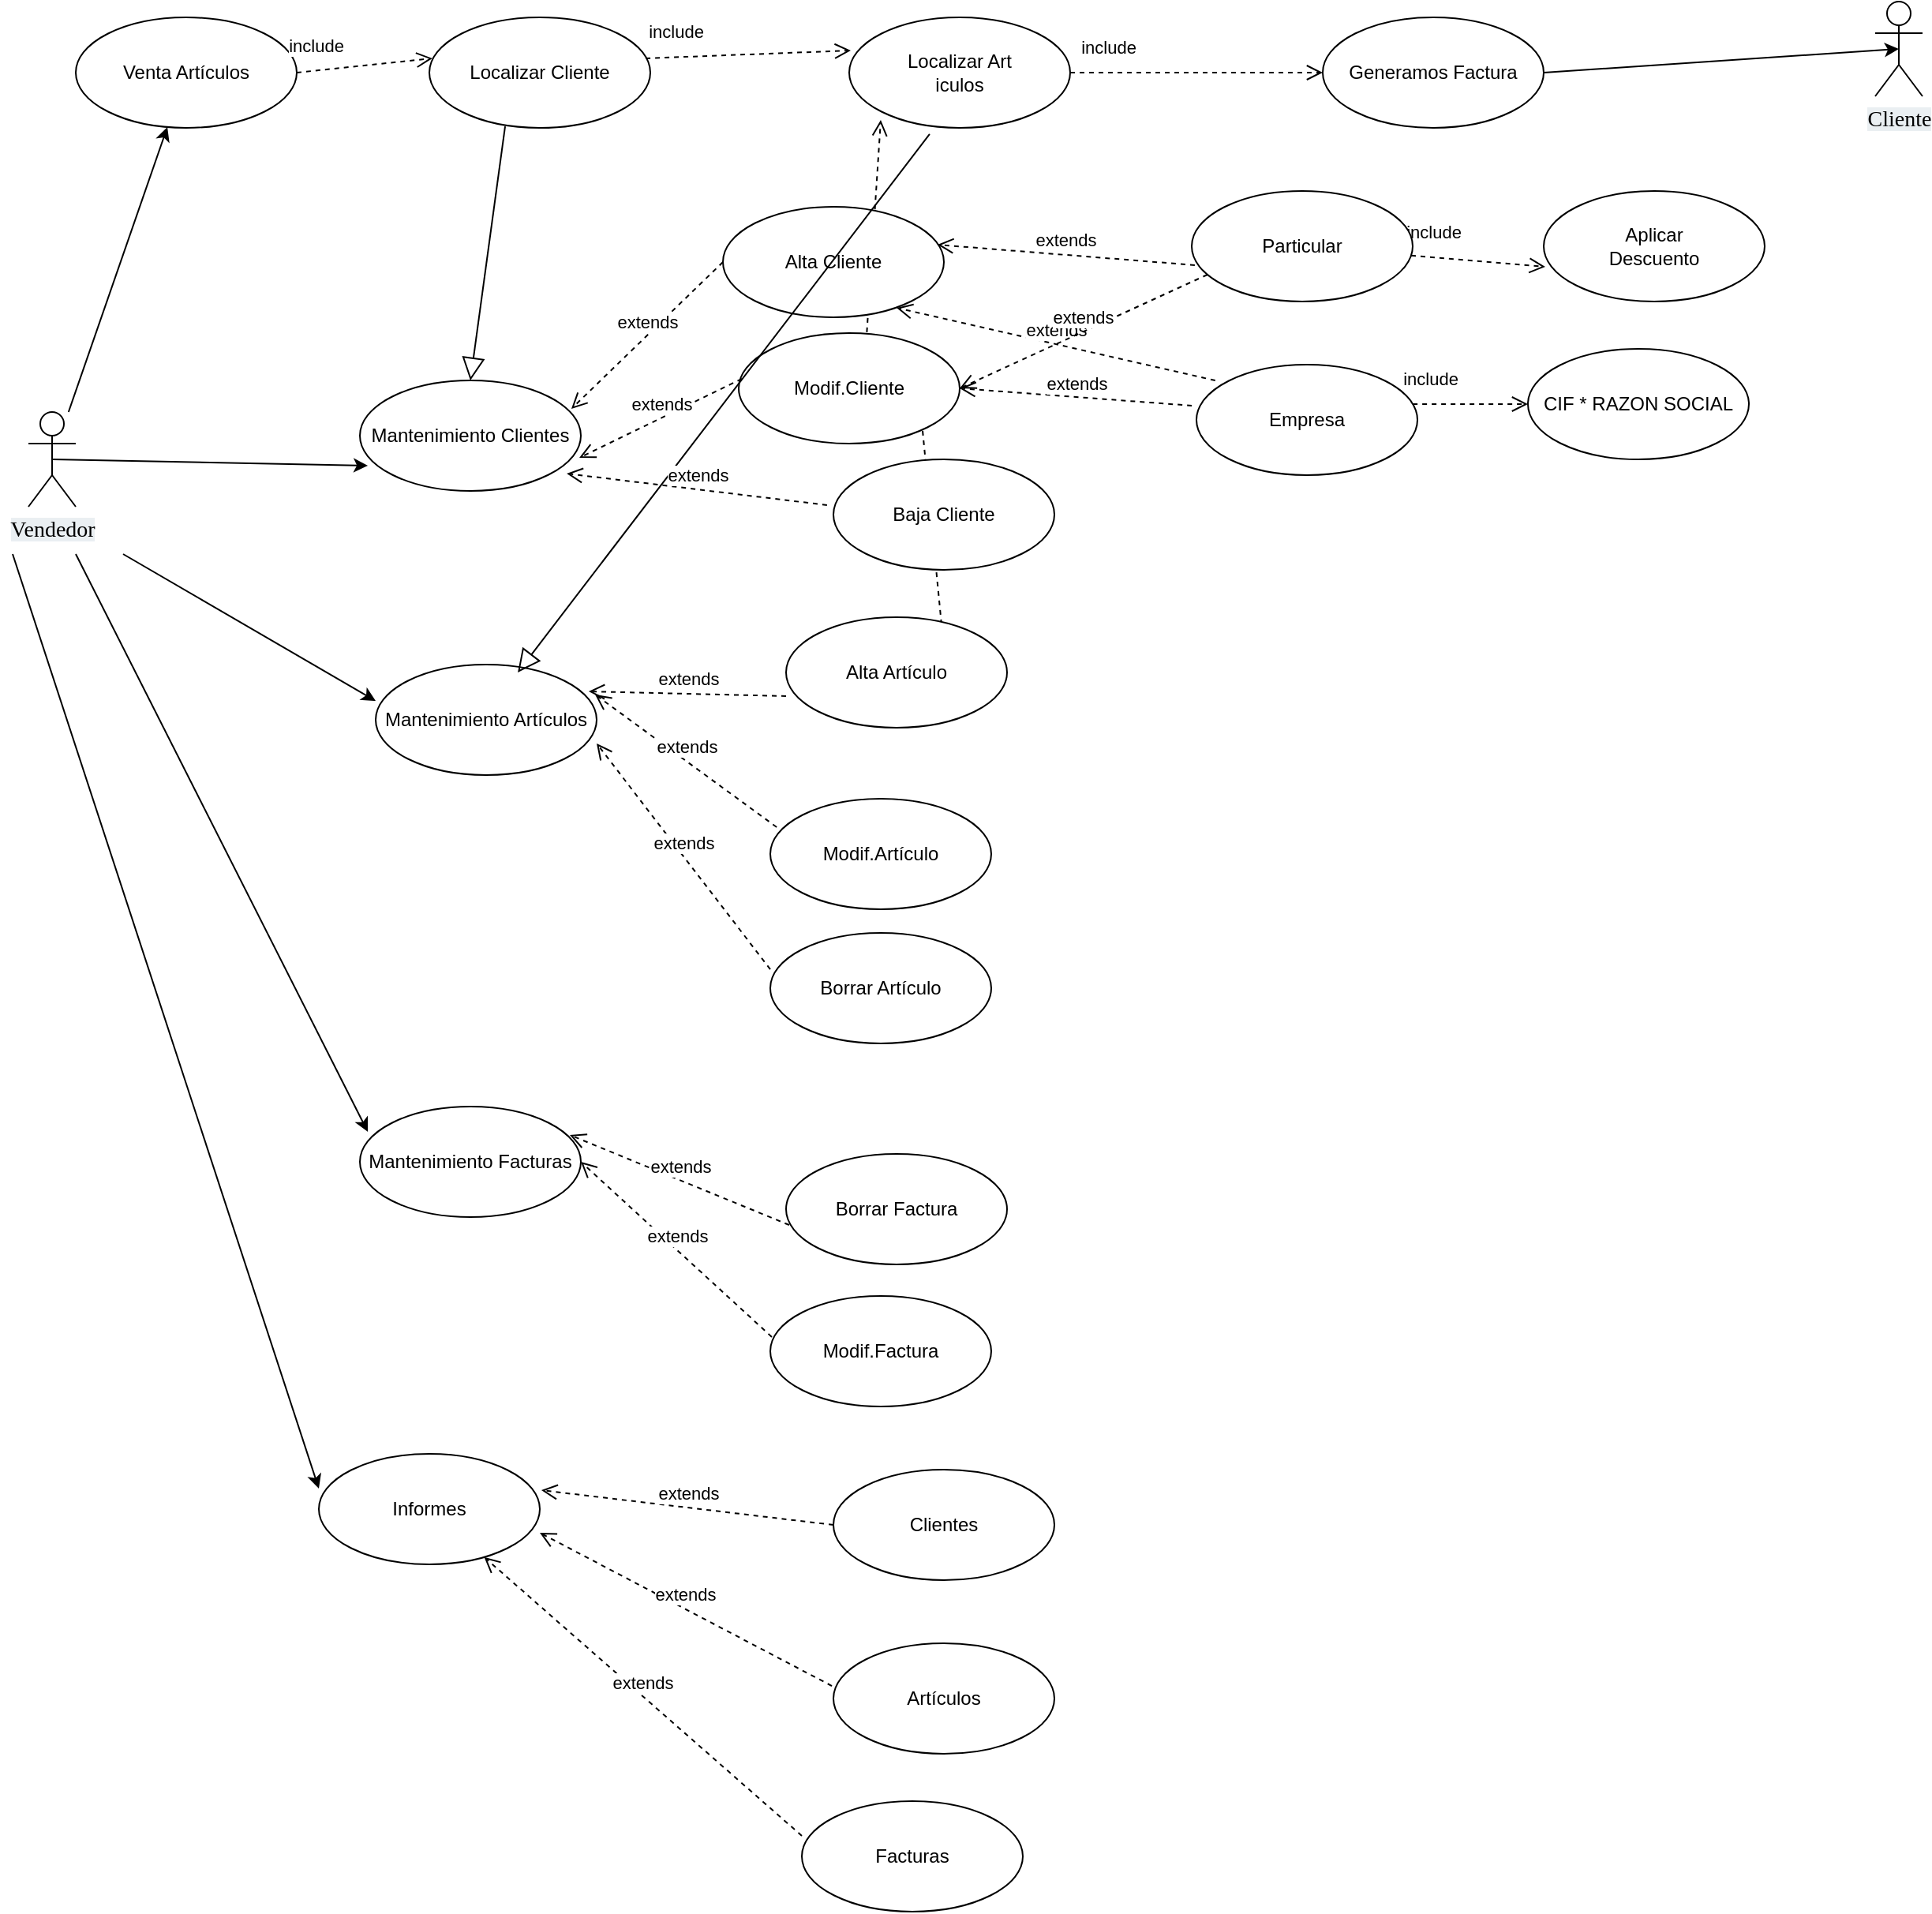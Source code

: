 <mxfile version="14.4.3" type="device"><diagram id="ZPVOSpTCIPJVAWPdaO1e" name="Página-1"><mxGraphModel dx="1422" dy="822" grid="1" gridSize="10" guides="1" tooltips="1" connect="1" arrows="1" fold="1" page="1" pageScale="1" pageWidth="827" pageHeight="1169" math="0" shadow="0"><root><mxCell id="0"/><mxCell id="1" parent="0"/><mxCell id="2S_3ICc89uG6gn-X8eGP-1" value="&lt;span style=&quot;font-family: &amp;#34;source&amp;#34; ; font-size: 14px ; text-align: justify ; background-color: rgb(234 , 239 , 242)&quot;&gt;Vendedor&lt;/span&gt;" style="shape=umlActor;verticalLabelPosition=bottom;verticalAlign=top;html=1;outlineConnect=0;" parent="1" vertex="1"><mxGeometry x="90" y="270" width="30" height="60" as="geometry"/></mxCell><mxCell id="2S_3ICc89uG6gn-X8eGP-2" value="Venta Artículos" style="ellipse;whiteSpace=wrap;html=1;" parent="1" vertex="1"><mxGeometry x="120" y="20" width="140" height="70" as="geometry"/></mxCell><mxCell id="2S_3ICc89uG6gn-X8eGP-4" value="Generamos Factura" style="ellipse;whiteSpace=wrap;html=1;" parent="1" vertex="1"><mxGeometry x="910" y="20" width="140" height="70" as="geometry"/></mxCell><mxCell id="2S_3ICc89uG6gn-X8eGP-10" value="" style="endArrow=classic;html=1;" parent="1" source="2S_3ICc89uG6gn-X8eGP-1" target="2S_3ICc89uG6gn-X8eGP-2" edge="1"><mxGeometry width="50" height="50" relative="1" as="geometry"><mxPoint x="160" y="290" as="sourcePoint"/><mxPoint x="180" y="260" as="targetPoint"/></mxGeometry></mxCell><mxCell id="2S_3ICc89uG6gn-X8eGP-17" value="extends" style="html=1;verticalAlign=bottom;endArrow=open;dashed=1;endSize=8;exitX=0;exitY=0.5;exitDx=0;exitDy=0;entryX=1;entryY=0.5;entryDx=0;entryDy=0;" parent="1" edge="1"><mxGeometry relative="1" as="geometry"><mxPoint x="620" y="237.38" as="sourcePoint"/><mxPoint x="630" y="85" as="targetPoint"/><Array as="points"/></mxGeometry></mxCell><mxCell id="2S_3ICc89uG6gn-X8eGP-18" value="include" style="html=1;verticalAlign=bottom;endArrow=open;dashed=1;endSize=8;exitX=0.971;exitY=0.657;exitDx=0;exitDy=0;entryX=0;entryY=0.5;entryDx=0;entryDy=0;exitPerimeter=0;" parent="1" edge="1"><mxGeometry x="-0.244" y="-3" relative="1" as="geometry"><mxPoint x="655.94" y="275.99" as="sourcePoint"/><mxPoint x="670.5" y="425.25" as="targetPoint"/><Array as="points"/><mxPoint as="offset"/></mxGeometry></mxCell><mxCell id="2S_3ICc89uG6gn-X8eGP-21" value="Mantenimiento Clientes" style="ellipse;whiteSpace=wrap;html=1;" parent="1" vertex="1"><mxGeometry x="300" y="250" width="140" height="70" as="geometry"/></mxCell><mxCell id="2S_3ICc89uG6gn-X8eGP-22" value="Mantenimiento Artículos" style="ellipse;whiteSpace=wrap;html=1;" parent="1" vertex="1"><mxGeometry x="310" y="430" width="140" height="70" as="geometry"/></mxCell><mxCell id="2S_3ICc89uG6gn-X8eGP-23" value="Mantenimiento Facturas" style="ellipse;whiteSpace=wrap;html=1;" parent="1" vertex="1"><mxGeometry x="300" y="710" width="140" height="70" as="geometry"/></mxCell><mxCell id="2S_3ICc89uG6gn-X8eGP-24" value="" style="endArrow=classic;html=1;entryX=0.036;entryY=0.771;entryDx=0;entryDy=0;entryPerimeter=0;exitX=0.5;exitY=0.5;exitDx=0;exitDy=0;exitPerimeter=0;" parent="1" source="2S_3ICc89uG6gn-X8eGP-1" target="2S_3ICc89uG6gn-X8eGP-21" edge="1"><mxGeometry width="50" height="50" relative="1" as="geometry"><mxPoint x="160" y="300" as="sourcePoint"/><mxPoint x="343.483" y="245.651" as="targetPoint"/></mxGeometry></mxCell><mxCell id="2S_3ICc89uG6gn-X8eGP-25" value="" style="endArrow=classic;html=1;entryX=0;entryY=0.329;entryDx=0;entryDy=0;entryPerimeter=0;" parent="1" target="2S_3ICc89uG6gn-X8eGP-22" edge="1"><mxGeometry width="50" height="50" relative="1" as="geometry"><mxPoint x="150" y="360" as="sourcePoint"/><mxPoint x="353.483" y="255.651" as="targetPoint"/></mxGeometry></mxCell><mxCell id="2S_3ICc89uG6gn-X8eGP-26" value="" style="endArrow=classic;html=1;entryX=0.036;entryY=0.229;entryDx=0;entryDy=0;entryPerimeter=0;" parent="1" target="2S_3ICc89uG6gn-X8eGP-23" edge="1"><mxGeometry width="50" height="50" relative="1" as="geometry"><mxPoint x="120" y="360" as="sourcePoint"/><mxPoint x="363.483" y="265.651" as="targetPoint"/></mxGeometry></mxCell><mxCell id="2S_3ICc89uG6gn-X8eGP-27" value="Alta Cliente" style="ellipse;whiteSpace=wrap;html=1;" parent="1" vertex="1"><mxGeometry x="530" y="140" width="140" height="70" as="geometry"/></mxCell><mxCell id="2S_3ICc89uG6gn-X8eGP-28" value="Baja Cliente" style="ellipse;whiteSpace=wrap;html=1;" parent="1" vertex="1"><mxGeometry x="600" y="300" width="140" height="70" as="geometry"/></mxCell><mxCell id="2S_3ICc89uG6gn-X8eGP-29" value="Modif.Cliente" style="ellipse;whiteSpace=wrap;html=1;" parent="1" vertex="1"><mxGeometry x="540" y="220" width="140" height="70" as="geometry"/></mxCell><mxCell id="2S_3ICc89uG6gn-X8eGP-31" value="Informes" style="ellipse;whiteSpace=wrap;html=1;" parent="1" vertex="1"><mxGeometry x="274" y="930" width="140" height="70" as="geometry"/></mxCell><mxCell id="2S_3ICc89uG6gn-X8eGP-32" value="Clientes" style="ellipse;whiteSpace=wrap;html=1;" parent="1" vertex="1"><mxGeometry x="600" y="940" width="140" height="70" as="geometry"/></mxCell><mxCell id="2S_3ICc89uG6gn-X8eGP-33" value="Artículos" style="ellipse;whiteSpace=wrap;html=1;" parent="1" vertex="1"><mxGeometry x="600" y="1050" width="140" height="70" as="geometry"/></mxCell><mxCell id="2S_3ICc89uG6gn-X8eGP-34" value="Facturas" style="ellipse;whiteSpace=wrap;html=1;" parent="1" vertex="1"><mxGeometry x="580" y="1150" width="140" height="70" as="geometry"/></mxCell><mxCell id="2S_3ICc89uG6gn-X8eGP-35" value="extends" style="html=1;verticalAlign=bottom;endArrow=open;dashed=1;endSize=8;exitX=0;exitY=0.5;exitDx=0;exitDy=0;entryX=1.007;entryY=0.329;entryDx=0;entryDy=0;entryPerimeter=0;" parent="1" source="2S_3ICc89uG6gn-X8eGP-32" target="2S_3ICc89uG6gn-X8eGP-31" edge="1"><mxGeometry relative="1" as="geometry"><mxPoint x="590" y="810" as="sourcePoint"/><mxPoint x="500" y="810" as="targetPoint"/><Array as="points"/></mxGeometry></mxCell><mxCell id="2S_3ICc89uG6gn-X8eGP-36" value="extends" style="html=1;verticalAlign=bottom;endArrow=open;dashed=1;endSize=8;entryX=1;entryY=0.714;entryDx=0;entryDy=0;entryPerimeter=0;exitX=-0.007;exitY=0.386;exitDx=0;exitDy=0;exitPerimeter=0;" parent="1" source="2S_3ICc89uG6gn-X8eGP-33" target="2S_3ICc89uG6gn-X8eGP-31" edge="1"><mxGeometry relative="1" as="geometry"><mxPoint x="590" y="930" as="sourcePoint"/><mxPoint x="470.98" y="853.03" as="targetPoint"/><Array as="points"/></mxGeometry></mxCell><mxCell id="2S_3ICc89uG6gn-X8eGP-38" value="extends" style="html=1;verticalAlign=bottom;endArrow=open;dashed=1;endSize=8;exitX=0;exitY=0.314;exitDx=0;exitDy=0;exitPerimeter=0;" parent="1" source="2S_3ICc89uG6gn-X8eGP-34" target="2S_3ICc89uG6gn-X8eGP-31" edge="1"><mxGeometry relative="1" as="geometry"><mxPoint x="620" y="835" as="sourcePoint"/><mxPoint x="480.98" y="863.03" as="targetPoint"/><Array as="points"/></mxGeometry></mxCell><mxCell id="2S_3ICc89uG6gn-X8eGP-39" value="" style="endArrow=classic;html=1;entryX=0;entryY=0.314;entryDx=0;entryDy=0;entryPerimeter=0;" parent="1" target="2S_3ICc89uG6gn-X8eGP-31" edge="1"><mxGeometry width="50" height="50" relative="1" as="geometry"><mxPoint x="80" y="360" as="sourcePoint"/><mxPoint x="275.04" y="706.03" as="targetPoint"/></mxGeometry></mxCell><mxCell id="2S_3ICc89uG6gn-X8eGP-40" value="Alta Artículo" style="ellipse;whiteSpace=wrap;html=1;" parent="1" vertex="1"><mxGeometry x="570" y="400" width="140" height="70" as="geometry"/></mxCell><mxCell id="2S_3ICc89uG6gn-X8eGP-41" value="Borrar Artículo" style="ellipse;whiteSpace=wrap;html=1;" parent="1" vertex="1"><mxGeometry x="560" y="600" width="140" height="70" as="geometry"/></mxCell><mxCell id="2S_3ICc89uG6gn-X8eGP-42" value="Modif.Artículo" style="ellipse;whiteSpace=wrap;html=1;" parent="1" vertex="1"><mxGeometry x="560" y="515" width="140" height="70" as="geometry"/></mxCell><mxCell id="2S_3ICc89uG6gn-X8eGP-44" value="Borrar Factura" style="ellipse;whiteSpace=wrap;html=1;" parent="1" vertex="1"><mxGeometry x="570" y="740" width="140" height="70" as="geometry"/></mxCell><mxCell id="2S_3ICc89uG6gn-X8eGP-45" value="Modif.Factura" style="ellipse;whiteSpace=wrap;html=1;" parent="1" vertex="1"><mxGeometry x="560" y="830" width="140" height="70" as="geometry"/></mxCell><mxCell id="2S_3ICc89uG6gn-X8eGP-47" value="Aplicar &lt;br&gt;Descuento" style="ellipse;whiteSpace=wrap;html=1;" parent="1" vertex="1"><mxGeometry x="1050" y="130" width="140" height="70" as="geometry"/></mxCell><mxCell id="2S_3ICc89uG6gn-X8eGP-48" value="Empresa" style="ellipse;whiteSpace=wrap;html=1;" parent="1" vertex="1"><mxGeometry x="830" y="240" width="140" height="70" as="geometry"/></mxCell><mxCell id="2S_3ICc89uG6gn-X8eGP-49" value="CIF * RAZON SOCIAL" style="ellipse;whiteSpace=wrap;html=1;" parent="1" vertex="1"><mxGeometry x="1040" y="230" width="140" height="70" as="geometry"/></mxCell><mxCell id="2S_3ICc89uG6gn-X8eGP-50" value="Localizar Cliente" style="ellipse;whiteSpace=wrap;html=1;" parent="1" vertex="1"><mxGeometry x="344" y="20" width="140" height="70" as="geometry"/></mxCell><mxCell id="2S_3ICc89uG6gn-X8eGP-51" value="Localizar Art&lt;br&gt;iculos" style="ellipse;whiteSpace=wrap;html=1;" parent="1" vertex="1"><mxGeometry x="610" y="20" width="140" height="70" as="geometry"/></mxCell><mxCell id="2S_3ICc89uG6gn-X8eGP-54" value="" style="endArrow=block;endFill=0;endSize=12;html=1;exitX=0.343;exitY=0.986;exitDx=0;exitDy=0;exitPerimeter=0;entryX=0.5;entryY=0;entryDx=0;entryDy=0;" parent="1" source="2S_3ICc89uG6gn-X8eGP-50" target="2S_3ICc89uG6gn-X8eGP-21" edge="1"><mxGeometry width="160" relative="1" as="geometry"><mxPoint x="440" y="220" as="sourcePoint"/><mxPoint x="600" y="220" as="targetPoint"/></mxGeometry></mxCell><mxCell id="2S_3ICc89uG6gn-X8eGP-55" value="" style="endArrow=block;endFill=0;endSize=12;html=1;exitX=0.364;exitY=1.057;exitDx=0;exitDy=0;exitPerimeter=0;entryX=0.643;entryY=0.071;entryDx=0;entryDy=0;entryPerimeter=0;" parent="1" source="2S_3ICc89uG6gn-X8eGP-51" target="2S_3ICc89uG6gn-X8eGP-22" edge="1"><mxGeometry width="160" relative="1" as="geometry"><mxPoint x="590" y="90.0" as="sourcePoint"/><mxPoint x="501.98" y="300.98" as="targetPoint"/></mxGeometry></mxCell><mxCell id="2S_3ICc89uG6gn-X8eGP-57" value="include" style="html=1;verticalAlign=bottom;endArrow=open;dashed=1;endSize=8;entryX=0.014;entryY=0.371;entryDx=0;entryDy=0;exitX=1;exitY=0.5;exitDx=0;exitDy=0;entryPerimeter=0;" parent="1" source="2S_3ICc89uG6gn-X8eGP-2" target="2S_3ICc89uG6gn-X8eGP-50" edge="1"><mxGeometry x="-0.698" y="7" relative="1" as="geometry"><mxPoint x="340" y="95" as="sourcePoint"/><mxPoint x="540" y="75" as="targetPoint"/><Array as="points"/><mxPoint as="offset"/></mxGeometry></mxCell><mxCell id="2S_3ICc89uG6gn-X8eGP-58" value="include" style="html=1;verticalAlign=bottom;endArrow=open;dashed=1;endSize=8;entryX=0.007;entryY=0.3;entryDx=0;entryDy=0;exitX=0.979;exitY=0.371;exitDx=0;exitDy=0;entryPerimeter=0;exitPerimeter=0;" parent="1" source="2S_3ICc89uG6gn-X8eGP-50" target="2S_3ICc89uG6gn-X8eGP-51" edge="1"><mxGeometry x="-0.698" y="7" relative="1" as="geometry"><mxPoint x="574.02" y="59.03" as="sourcePoint"/><mxPoint x="685.98" y="70.0" as="targetPoint"/><Array as="points"/><mxPoint as="offset"/></mxGeometry></mxCell><mxCell id="2S_3ICc89uG6gn-X8eGP-59" value="include" style="html=1;verticalAlign=bottom;endArrow=open;dashed=1;endSize=8;entryX=0;entryY=0.5;entryDx=0;entryDy=0;exitX=1;exitY=0.5;exitDx=0;exitDy=0;" parent="1" source="2S_3ICc89uG6gn-X8eGP-51" target="2S_3ICc89uG6gn-X8eGP-4" edge="1"><mxGeometry x="-0.698" y="7" relative="1" as="geometry"><mxPoint x="789.999" y="70.994" as="sourcePoint"/><mxPoint x="891.86" y="59.01" as="targetPoint"/><Array as="points"/><mxPoint as="offset"/></mxGeometry></mxCell><mxCell id="2S_3ICc89uG6gn-X8eGP-61" value="include" style="html=1;verticalAlign=bottom;endArrow=open;dashed=1;endSize=8;entryX=0.007;entryY=0.686;entryDx=0;entryDy=0;entryPerimeter=0;" parent="1" source="2S_3ICc89uG6gn-X8eGP-46" target="2S_3ICc89uG6gn-X8eGP-47" edge="1"><mxGeometry x="-0.698" y="7" relative="1" as="geometry"><mxPoint x="879.999" y="181.984" as="sourcePoint"/><mxPoint x="981.86" y="170" as="targetPoint"/><Array as="points"/><mxPoint as="offset"/></mxGeometry></mxCell><mxCell id="2S_3ICc89uG6gn-X8eGP-62" value="include" style="html=1;verticalAlign=bottom;endArrow=open;dashed=1;endSize=8;exitX=0.979;exitY=0.357;exitDx=0;exitDy=0;exitPerimeter=0;" parent="1" source="2S_3ICc89uG6gn-X8eGP-48" target="2S_3ICc89uG6gn-X8eGP-49" edge="1"><mxGeometry x="-0.698" y="7" relative="1" as="geometry"><mxPoint x="869.019" y="263.964" as="sourcePoint"/><mxPoint x="990" y="270" as="targetPoint"/><Array as="points"/><mxPoint as="offset"/></mxGeometry></mxCell><mxCell id="2S_3ICc89uG6gn-X8eGP-64" value="extends" style="html=1;verticalAlign=bottom;endArrow=open;dashed=1;endSize=8;exitX=0;exitY=0.5;exitDx=0;exitDy=0;entryX=0.957;entryY=0.257;entryDx=0;entryDy=0;entryPerimeter=0;" parent="1" source="2S_3ICc89uG6gn-X8eGP-27" target="2S_3ICc89uG6gn-X8eGP-21" edge="1"><mxGeometry relative="1" as="geometry"><mxPoint x="500" y="210" as="sourcePoint"/><mxPoint x="360.98" y="238.03" as="targetPoint"/><Array as="points"/></mxGeometry></mxCell><mxCell id="2S_3ICc89uG6gn-X8eGP-65" value="extends" style="html=1;verticalAlign=bottom;endArrow=open;dashed=1;endSize=8;exitX=0.014;exitY=0.414;exitDx=0;exitDy=0;entryX=0.993;entryY=0.7;entryDx=0;entryDy=0;entryPerimeter=0;exitPerimeter=0;" parent="1" source="2S_3ICc89uG6gn-X8eGP-29" target="2S_3ICc89uG6gn-X8eGP-21" edge="1"><mxGeometry relative="1" as="geometry"><mxPoint x="510" y="220" as="sourcePoint"/><mxPoint x="443.98" y="277.99" as="targetPoint"/><Array as="points"/></mxGeometry></mxCell><mxCell id="2S_3ICc89uG6gn-X8eGP-66" value="extends" style="html=1;verticalAlign=bottom;endArrow=open;dashed=1;endSize=8;exitX=-0.029;exitY=0.414;exitDx=0;exitDy=0;entryX=0.936;entryY=0.843;entryDx=0;entryDy=0;entryPerimeter=0;exitPerimeter=0;" parent="1" source="2S_3ICc89uG6gn-X8eGP-28" target="2S_3ICc89uG6gn-X8eGP-21" edge="1"><mxGeometry relative="1" as="geometry"><mxPoint x="520" y="230" as="sourcePoint"/><mxPoint x="453.98" y="287.99" as="targetPoint"/><Array as="points"/></mxGeometry></mxCell><mxCell id="2S_3ICc89uG6gn-X8eGP-67" value="extends" style="html=1;verticalAlign=bottom;endArrow=open;dashed=1;endSize=8;exitX=0.014;exitY=0.671;exitDx=0;exitDy=0;entryX=0.971;entryY=0.343;entryDx=0;entryDy=0;entryPerimeter=0;exitPerimeter=0;" parent="1" source="2S_3ICc89uG6gn-X8eGP-46" target="2S_3ICc89uG6gn-X8eGP-27" edge="1"><mxGeometry relative="1" as="geometry"><mxPoint x="740" y="190" as="sourcePoint"/><mxPoint x="657.06" y="190.02" as="targetPoint"/><Array as="points"/></mxGeometry></mxCell><mxCell id="2S_3ICc89uG6gn-X8eGP-68" value="extends" style="html=1;verticalAlign=bottom;endArrow=open;dashed=1;endSize=8;exitX=0.085;exitY=0.143;exitDx=0;exitDy=0;exitPerimeter=0;" parent="1" source="2S_3ICc89uG6gn-X8eGP-48" edge="1"><mxGeometry relative="1" as="geometry"><mxPoint x="751.96" y="206.97" as="sourcePoint"/><mxPoint x="640" y="204" as="targetPoint"/><Array as="points"/></mxGeometry></mxCell><mxCell id="2S_3ICc89uG6gn-X8eGP-69" value="extends" style="html=1;verticalAlign=bottom;endArrow=open;dashed=1;endSize=8;exitX=-0.021;exitY=0.371;exitDx=0;exitDy=0;entryX=1;entryY=0.5;entryDx=0;entryDy=0;exitPerimeter=0;" parent="1" source="2S_3ICc89uG6gn-X8eGP-48" target="2S_3ICc89uG6gn-X8eGP-29" edge="1"><mxGeometry relative="1" as="geometry"><mxPoint x="746.02" y="296.48" as="sourcePoint"/><mxPoint x="640" y="293.52" as="targetPoint"/><Array as="points"/></mxGeometry></mxCell><mxCell id="2S_3ICc89uG6gn-X8eGP-70" value="extends" style="html=1;verticalAlign=bottom;endArrow=open;dashed=1;endSize=8;exitX=0.071;exitY=0.757;exitDx=0;exitDy=0;exitPerimeter=0;entryX=1;entryY=0.5;entryDx=0;entryDy=0;" parent="1" source="2S_3ICc89uG6gn-X8eGP-46" target="2S_3ICc89uG6gn-X8eGP-29" edge="1"><mxGeometry relative="1" as="geometry"><mxPoint x="756.02" y="320" as="sourcePoint"/><mxPoint x="660" y="317" as="targetPoint"/><Array as="points"/></mxGeometry></mxCell><mxCell id="2S_3ICc89uG6gn-X8eGP-71" value="extends" style="html=1;verticalAlign=bottom;endArrow=open;dashed=1;endSize=8;exitX=0;exitY=0.714;exitDx=0;exitDy=0;entryX=0.964;entryY=0.243;entryDx=0;entryDy=0;entryPerimeter=0;exitPerimeter=0;" parent="1" source="2S_3ICc89uG6gn-X8eGP-40" target="2S_3ICc89uG6gn-X8eGP-22" edge="1"><mxGeometry relative="1" as="geometry"><mxPoint x="560" y="549.97" as="sourcePoint"/><mxPoint x="475.1" y="460" as="targetPoint"/><Array as="points"/></mxGeometry></mxCell><mxCell id="2S_3ICc89uG6gn-X8eGP-72" value="extends" style="html=1;verticalAlign=bottom;endArrow=open;dashed=1;endSize=8;exitX=0.029;exitY=0.257;exitDx=0;exitDy=0;entryX=0.993;entryY=0.271;entryDx=0;entryDy=0;entryPerimeter=0;exitPerimeter=0;" parent="1" source="2S_3ICc89uG6gn-X8eGP-42" target="2S_3ICc89uG6gn-X8eGP-22" edge="1"><mxGeometry relative="1" as="geometry"><mxPoint x="570" y="589.98" as="sourcePoint"/><mxPoint x="464.96" y="652.01" as="targetPoint"/><Array as="points"/></mxGeometry></mxCell><mxCell id="2S_3ICc89uG6gn-X8eGP-73" value="extends" style="html=1;verticalAlign=bottom;endArrow=open;dashed=1;endSize=8;exitX=0;exitY=0.329;exitDx=0;exitDy=0;entryX=1;entryY=0.714;entryDx=0;entryDy=0;entryPerimeter=0;exitPerimeter=0;" parent="1" source="2S_3ICc89uG6gn-X8eGP-41" target="2S_3ICc89uG6gn-X8eGP-22" edge="1"><mxGeometry relative="1" as="geometry"><mxPoint x="580" y="599.98" as="sourcePoint"/><mxPoint x="474.96" y="662.01" as="targetPoint"/><Array as="points"/></mxGeometry></mxCell><mxCell id="2S_3ICc89uG6gn-X8eGP-74" value="extends" style="html=1;verticalAlign=bottom;endArrow=open;dashed=1;endSize=8;exitX=0.014;exitY=0.643;exitDx=0;exitDy=0;entryX=0.95;entryY=0.257;entryDx=0;entryDy=0;entryPerimeter=0;exitPerimeter=0;" parent="1" source="2S_3ICc89uG6gn-X8eGP-44" target="2S_3ICc89uG6gn-X8eGP-23" edge="1"><mxGeometry relative="1" as="geometry"><mxPoint x="560" y="843.05" as="sourcePoint"/><mxPoint x="460" y="800" as="targetPoint"/><Array as="points"/></mxGeometry></mxCell><mxCell id="2S_3ICc89uG6gn-X8eGP-75" value="extends" style="html=1;verticalAlign=bottom;endArrow=open;dashed=1;endSize=8;exitX=0.007;exitY=0.371;exitDx=0;exitDy=0;entryX=1;entryY=0.5;entryDx=0;entryDy=0;exitPerimeter=0;" parent="1" source="2S_3ICc89uG6gn-X8eGP-45" target="2S_3ICc89uG6gn-X8eGP-23" edge="1"><mxGeometry relative="1" as="geometry"><mxPoint x="560" y="920" as="sourcePoint"/><mxPoint x="460" y="876.95" as="targetPoint"/><Array as="points"/></mxGeometry></mxCell><mxCell id="2S_3ICc89uG6gn-X8eGP-46" value="Particular" style="ellipse;whiteSpace=wrap;html=1;" parent="1" vertex="1"><mxGeometry x="827" y="130" width="140" height="70" as="geometry"/></mxCell><mxCell id="5LdzbYEM9yXNZalRggA5-1" value="&lt;span style=&quot;font-family: &amp;#34;source&amp;#34; ; font-size: 14px ; text-align: justify ; background-color: rgb(234 , 239 , 242)&quot;&gt;Cliente&lt;br&gt;&lt;/span&gt;" style="shape=umlActor;verticalLabelPosition=bottom;verticalAlign=top;html=1;outlineConnect=0;" parent="1" vertex="1"><mxGeometry x="1260" y="10" width="30" height="60" as="geometry"/></mxCell><mxCell id="5LdzbYEM9yXNZalRggA5-2" value="" style="endArrow=classic;html=1;exitX=1;exitY=0.5;exitDx=0;exitDy=0;entryX=0.5;entryY=0.5;entryDx=0;entryDy=0;entryPerimeter=0;" parent="1" source="2S_3ICc89uG6gn-X8eGP-4" target="5LdzbYEM9yXNZalRggA5-1" edge="1"><mxGeometry width="50" height="50" relative="1" as="geometry"><mxPoint x="1095" y="53.01" as="sourcePoint"/><mxPoint x="1250" y="50" as="targetPoint"/></mxGeometry></mxCell></root></mxGraphModel></diagram></mxfile>
